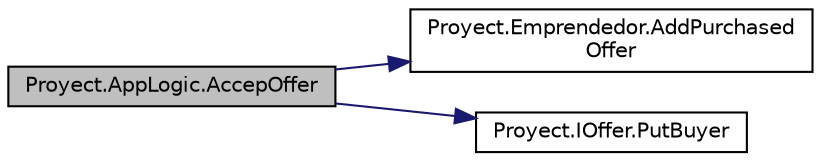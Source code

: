digraph "Proyect.AppLogic.AccepOffer"
{
 // INTERACTIVE_SVG=YES
 // LATEX_PDF_SIZE
  edge [fontname="Helvetica",fontsize="10",labelfontname="Helvetica",labelfontsize="10"];
  node [fontname="Helvetica",fontsize="10",shape=record];
  rankdir="LR";
  Node1 [label="Proyect.AppLogic.AccepOffer",height=0.2,width=0.4,color="black", fillcolor="grey75", style="filled", fontcolor="black",tooltip="Metodo para aceptar una oferta. Como app logic es la que conoce todos los datos para habilitar la ope..."];
  Node1 -> Node2 [color="midnightblue",fontsize="10",style="solid",fontname="Helvetica"];
  Node2 [label="Proyect.Emprendedor.AddPurchased\lOffer",height=0.2,width=0.4,color="black", fillcolor="white", style="filled",URL="$classProyect_1_1Emprendedor.html#aff77c5915ade872b394712743a722d45",tooltip="Metodo para agregar una oferta a la lista de ofertas que el emprendedor acepto (Por expert)."];
  Node1 -> Node3 [color="midnightblue",fontsize="10",style="solid",fontname="Helvetica"];
  Node3 [label="Proyect.IOffer.PutBuyer",height=0.2,width=0.4,color="black", fillcolor="white", style="filled",URL="$interfaceProyect_1_1IOffer.html#a596365415fbc8ad8e7f88ef2022996e9",tooltip="Le asigna el emprendedor y la fecha de compra a la oferta, una vez es comprada."];
}
